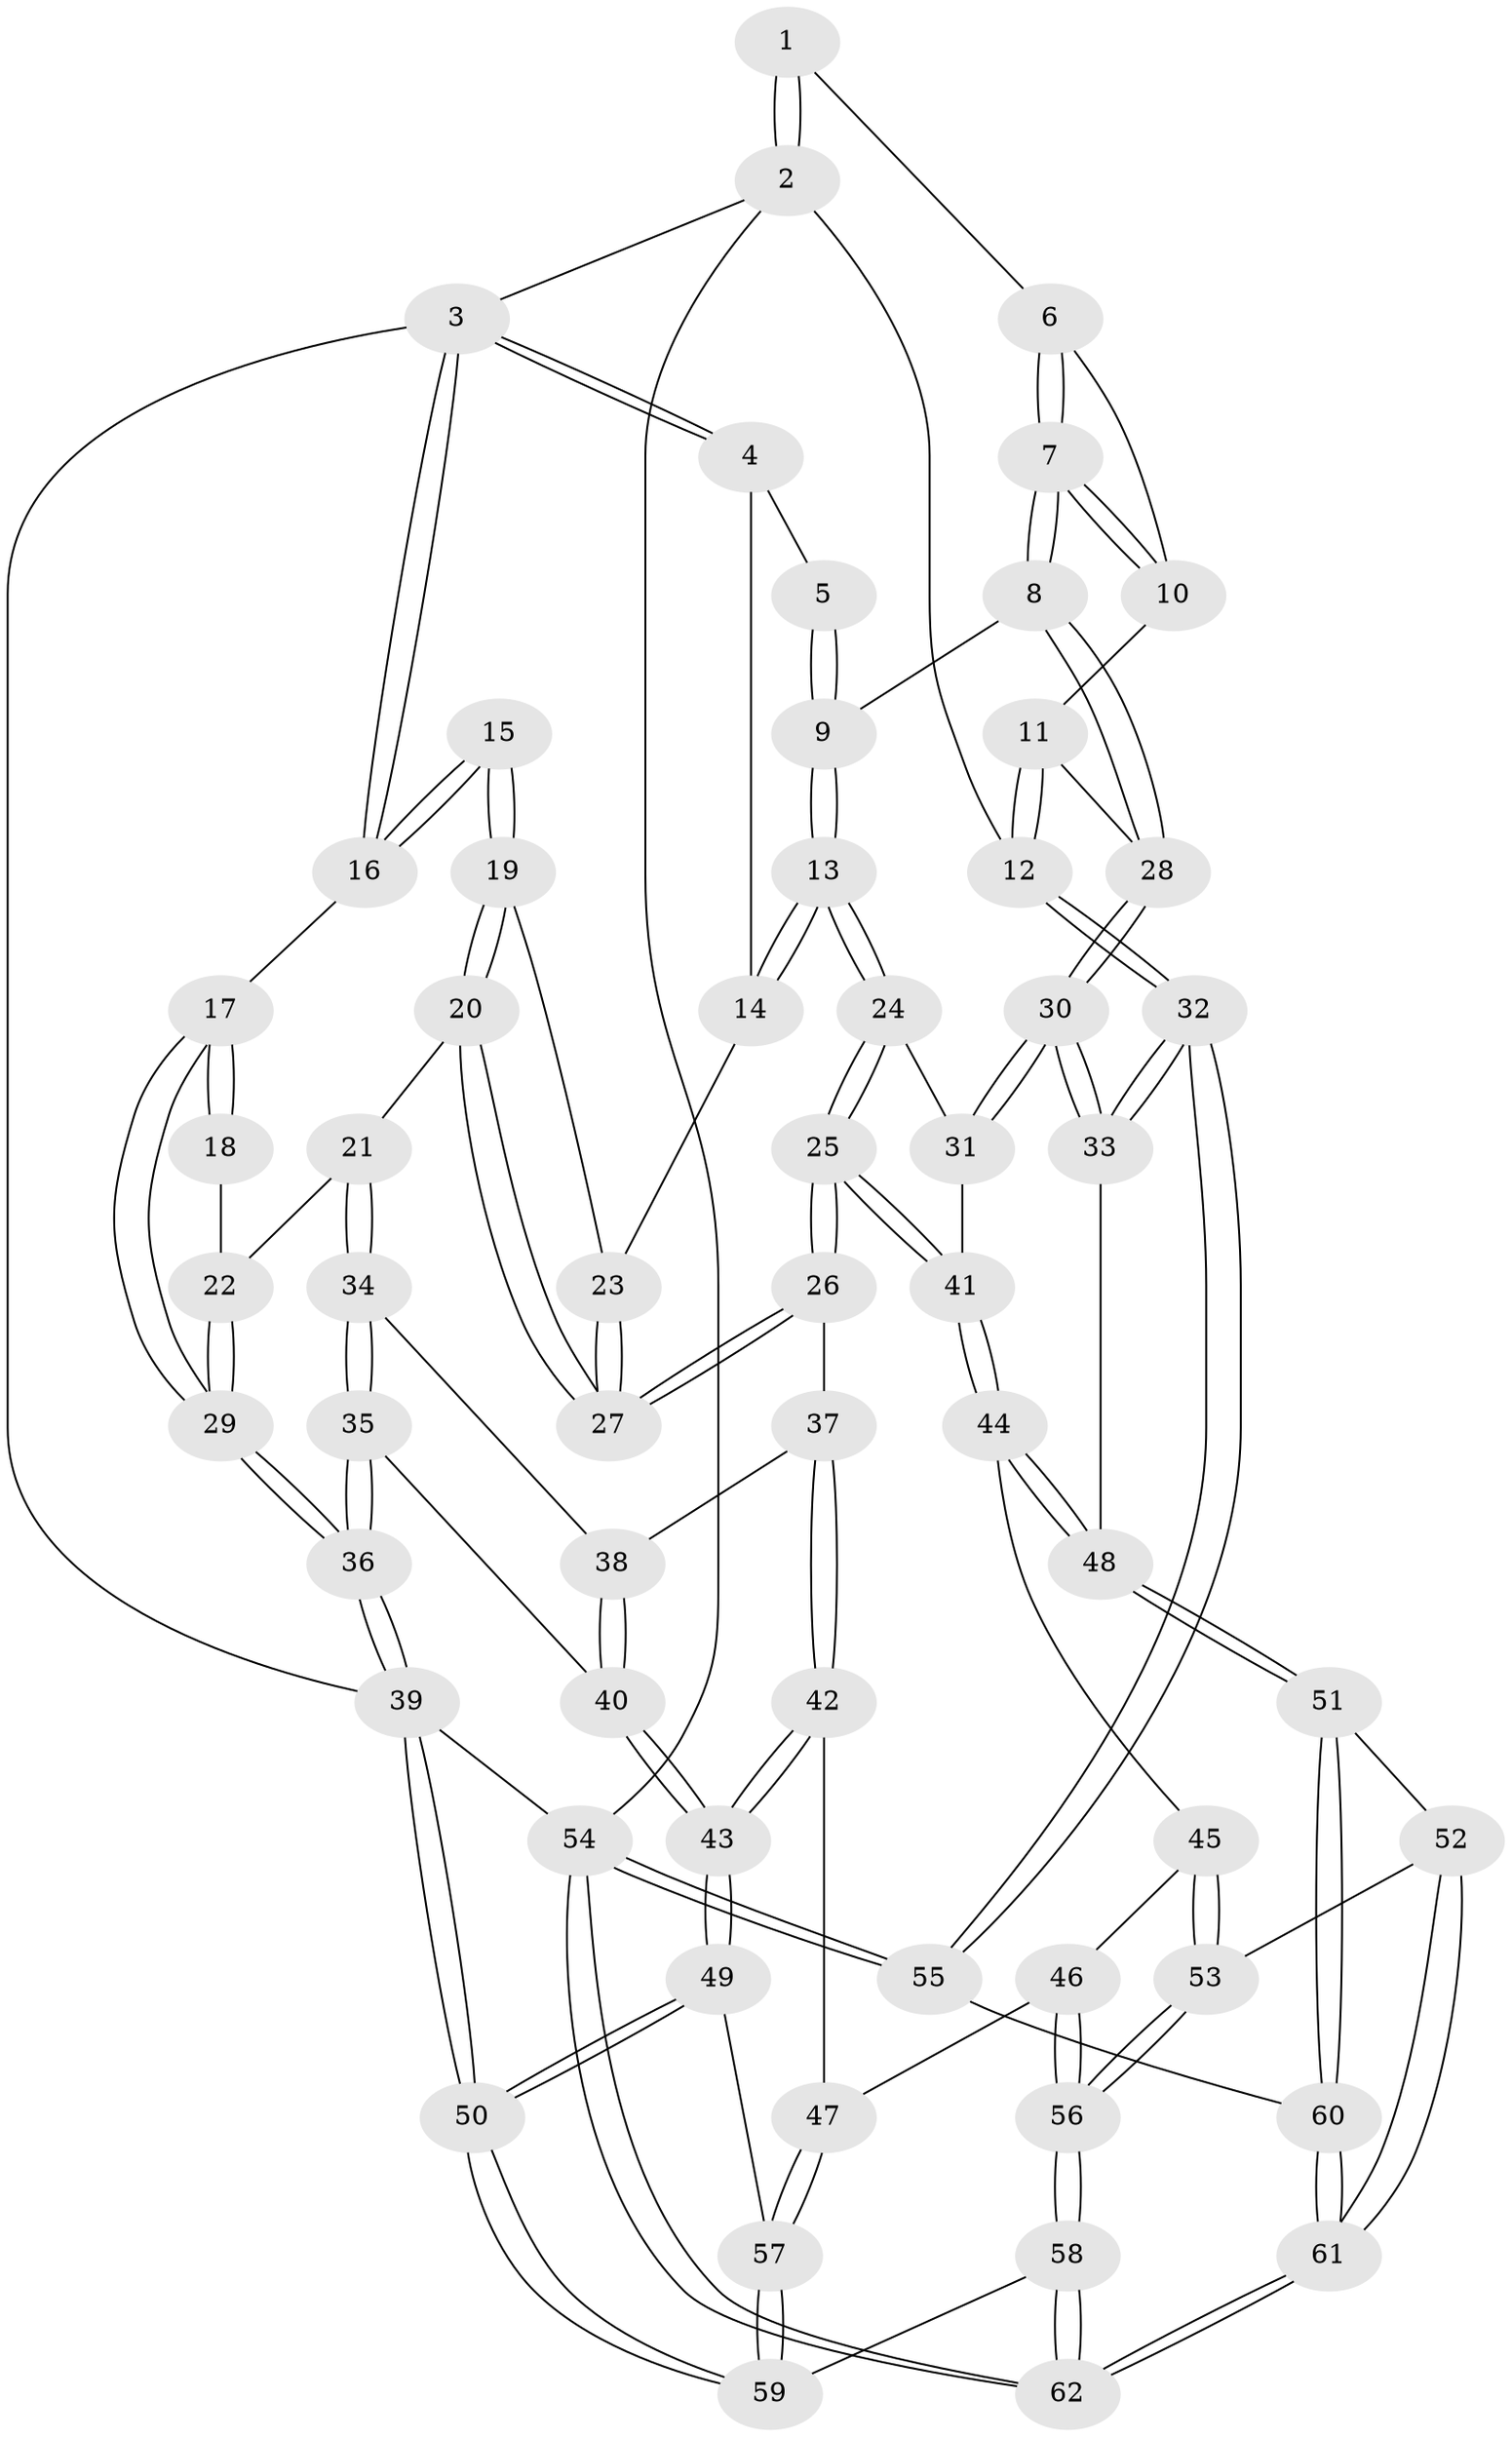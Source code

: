 // coarse degree distribution, {6: 0.21621621621621623, 7: 0.05405405405405406, 2: 0.02702702702702703, 4: 0.32432432432432434, 5: 0.32432432432432434, 3: 0.05405405405405406}
// Generated by graph-tools (version 1.1) at 2025/21/03/04/25 18:21:30]
// undirected, 62 vertices, 152 edges
graph export_dot {
graph [start="1"]
  node [color=gray90,style=filled];
  1 [pos="+0.6780500167641772+0"];
  2 [pos="+1+0"];
  3 [pos="+0+0"];
  4 [pos="+0.3950362561422789+0"];
  5 [pos="+0.467170594886284+0"];
  6 [pos="+0.7291369645101885+0.1537736310474747"];
  7 [pos="+0.7150997608588278+0.3047176373297452"];
  8 [pos="+0.697640031517833+0.3550256601275548"];
  9 [pos="+0.6681111491153426+0.36657981346840635"];
  10 [pos="+0.9306032894403575+0.24618481971319264"];
  11 [pos="+1+0.25623525963558624"];
  12 [pos="+1+0.2004587115731624"];
  13 [pos="+0.6166760137284671+0.3939875501357921"];
  14 [pos="+0.35636095859034445+0.11816854311826273"];
  15 [pos="+0.10401303943639088+0.20497497777357773"];
  16 [pos="+0+0"];
  17 [pos="+0+0.30787882582732196"];
  18 [pos="+0+0.3061228858940457"];
  19 [pos="+0.24310685753784703+0.2345227548656466"];
  20 [pos="+0.17473389465790423+0.3913022424486826"];
  21 [pos="+0.16435062863260677+0.4031813597260187"];
  22 [pos="+0.08273144936304291+0.3701366490688387"];
  23 [pos="+0.30628438602089597+0.19018621516583148"];
  24 [pos="+0.5986225749283114+0.4244677702641905"];
  25 [pos="+0.5097613452176183+0.5578843335897541"];
  26 [pos="+0.47477192702292254+0.5538938149151234"];
  27 [pos="+0.4596763971735576+0.5347227856231079"];
  28 [pos="+0.7983895707057357+0.4120490804053906"];
  29 [pos="+0+0.43145586225972615"];
  30 [pos="+0.9058257794859763+0.6035527931264447"];
  31 [pos="+0.8382911025786888+0.59935588016568"];
  32 [pos="+1+0.6876001747180546"];
  33 [pos="+0.9750333477880534+0.6541892908451767"];
  34 [pos="+0.15099245163037586+0.44173320499947444"];
  35 [pos="+0+0.5818033298424535"];
  36 [pos="+0+0.5752995349822156"];
  37 [pos="+0.35932060619116146+0.6163154323606531"];
  38 [pos="+0.26296961172234634+0.5965229132651043"];
  39 [pos="+0+1"];
  40 [pos="+0.11242558764177504+0.6996365294130621"];
  41 [pos="+0.5398690235360495+0.5977475746823562"];
  42 [pos="+0.33683241407969144+0.6944671394340821"];
  43 [pos="+0.13589939652893449+0.7843231969247038"];
  44 [pos="+0.5637749964347663+0.6967126962673846"];
  45 [pos="+0.553596360428401+0.7156258760382723"];
  46 [pos="+0.3783825412445729+0.8144772384152459"];
  47 [pos="+0.3501693249119794+0.8090630303187865"];
  48 [pos="+0.6815221191322187+0.7764997158693487"];
  49 [pos="+0.13538186913042063+0.8384783652520679"];
  50 [pos="+0+1"];
  51 [pos="+0.6897469336565771+0.8354265828431042"];
  52 [pos="+0.6003202474499676+0.8863374785158693"];
  53 [pos="+0.5161606237549771+0.886941438044261"];
  54 [pos="+1+1"];
  55 [pos="+1+0.8071502111148555"];
  56 [pos="+0.49508278583854765+0.9147324963727632"];
  57 [pos="+0.3393218371463721+0.8194624702489933"];
  58 [pos="+0.45462786157429247+1"];
  59 [pos="+0.3221174298541261+1"];
  60 [pos="+0.738270380866497+0.9185394088897373"];
  61 [pos="+0.691917028684969+1"];
  62 [pos="+0.6489340721649492+1"];
  1 -- 2;
  1 -- 2;
  1 -- 6;
  2 -- 3;
  2 -- 12;
  2 -- 54;
  3 -- 4;
  3 -- 4;
  3 -- 16;
  3 -- 16;
  3 -- 39;
  4 -- 5;
  4 -- 14;
  5 -- 9;
  5 -- 9;
  6 -- 7;
  6 -- 7;
  6 -- 10;
  7 -- 8;
  7 -- 8;
  7 -- 10;
  7 -- 10;
  8 -- 9;
  8 -- 28;
  8 -- 28;
  9 -- 13;
  9 -- 13;
  10 -- 11;
  11 -- 12;
  11 -- 12;
  11 -- 28;
  12 -- 32;
  12 -- 32;
  13 -- 14;
  13 -- 14;
  13 -- 24;
  13 -- 24;
  14 -- 23;
  15 -- 16;
  15 -- 16;
  15 -- 19;
  15 -- 19;
  16 -- 17;
  17 -- 18;
  17 -- 18;
  17 -- 29;
  17 -- 29;
  18 -- 22;
  19 -- 20;
  19 -- 20;
  19 -- 23;
  20 -- 21;
  20 -- 27;
  20 -- 27;
  21 -- 22;
  21 -- 34;
  21 -- 34;
  22 -- 29;
  22 -- 29;
  23 -- 27;
  23 -- 27;
  24 -- 25;
  24 -- 25;
  24 -- 31;
  25 -- 26;
  25 -- 26;
  25 -- 41;
  25 -- 41;
  26 -- 27;
  26 -- 27;
  26 -- 37;
  28 -- 30;
  28 -- 30;
  29 -- 36;
  29 -- 36;
  30 -- 31;
  30 -- 31;
  30 -- 33;
  30 -- 33;
  31 -- 41;
  32 -- 33;
  32 -- 33;
  32 -- 55;
  32 -- 55;
  33 -- 48;
  34 -- 35;
  34 -- 35;
  34 -- 38;
  35 -- 36;
  35 -- 36;
  35 -- 40;
  36 -- 39;
  36 -- 39;
  37 -- 38;
  37 -- 42;
  37 -- 42;
  38 -- 40;
  38 -- 40;
  39 -- 50;
  39 -- 50;
  39 -- 54;
  40 -- 43;
  40 -- 43;
  41 -- 44;
  41 -- 44;
  42 -- 43;
  42 -- 43;
  42 -- 47;
  43 -- 49;
  43 -- 49;
  44 -- 45;
  44 -- 48;
  44 -- 48;
  45 -- 46;
  45 -- 53;
  45 -- 53;
  46 -- 47;
  46 -- 56;
  46 -- 56;
  47 -- 57;
  47 -- 57;
  48 -- 51;
  48 -- 51;
  49 -- 50;
  49 -- 50;
  49 -- 57;
  50 -- 59;
  50 -- 59;
  51 -- 52;
  51 -- 60;
  51 -- 60;
  52 -- 53;
  52 -- 61;
  52 -- 61;
  53 -- 56;
  53 -- 56;
  54 -- 55;
  54 -- 55;
  54 -- 62;
  54 -- 62;
  55 -- 60;
  56 -- 58;
  56 -- 58;
  57 -- 59;
  57 -- 59;
  58 -- 59;
  58 -- 62;
  58 -- 62;
  60 -- 61;
  60 -- 61;
  61 -- 62;
  61 -- 62;
}
